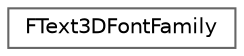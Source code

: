 digraph "Graphical Class Hierarchy"
{
 // INTERACTIVE_SVG=YES
 // LATEX_PDF_SIZE
  bgcolor="transparent";
  edge [fontname=Helvetica,fontsize=10,labelfontname=Helvetica,labelfontsize=10];
  node [fontname=Helvetica,fontsize=10,shape=box,height=0.2,width=0.4];
  rankdir="LR";
  Node0 [id="Node000000",label="FText3DFontFamily",height=0.2,width=0.4,color="grey40", fillcolor="white", style="filled",URL="$de/d48/structFText3DFontFamily.html",tooltip=" "];
}

